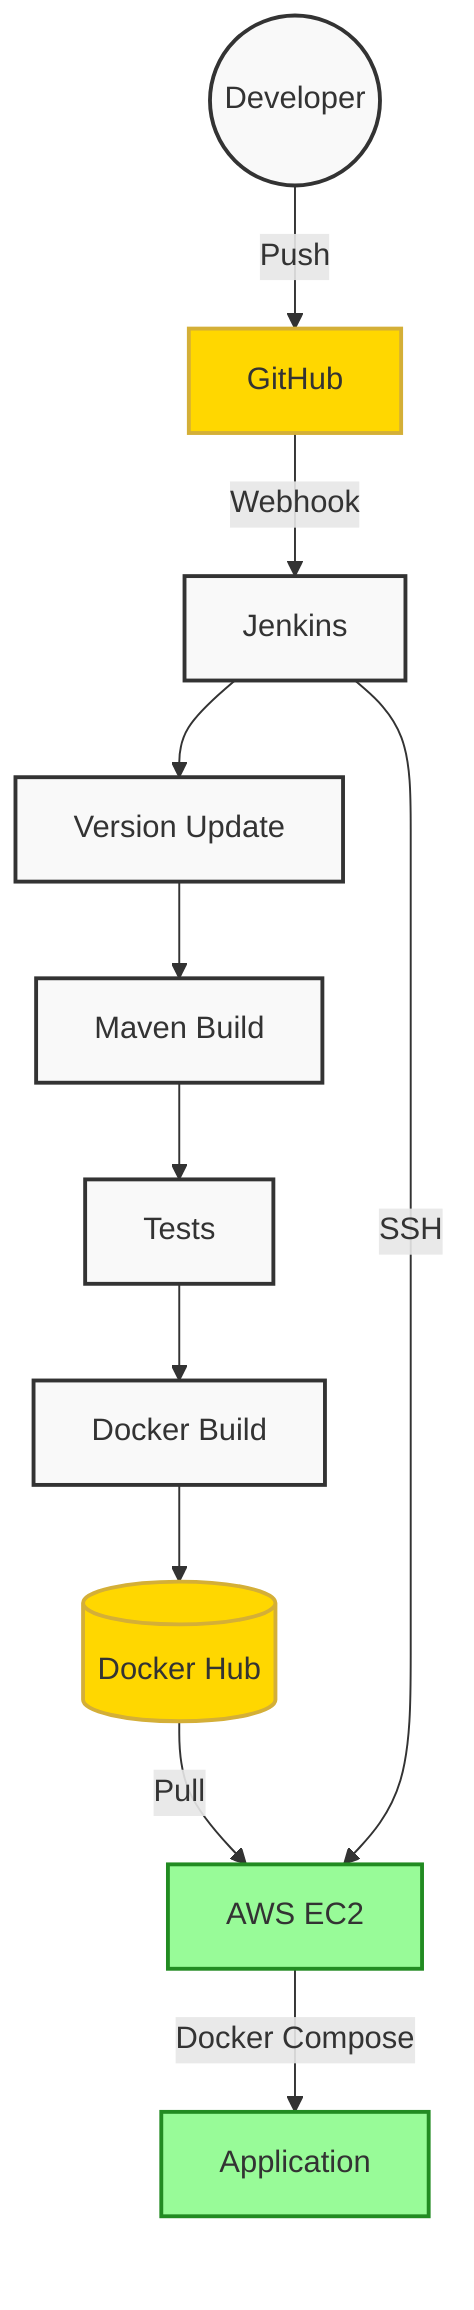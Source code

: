 graph TB
    Dev((Developer))-->|Push| Git[GitHub]
    Git-->|Webhook| J[Jenkins]
    J-->V[Version Update]
    V-->B[Maven Build]
    B-->T[Tests]
    T-->D[Docker Build]
    D-->DH[(Docker Hub)]
    DH-->|Pull| EC2[AWS EC2]
    J-->|SSH| EC2
    EC2-->|Docker Compose| App[Application]

    classDef default fill:#f9f9f9,stroke:#333,stroke-width:2px;
    classDef storage fill:#ffd700,stroke:#d4af37;
    classDef deploy fill:#98fb98,stroke:#228b22;
    
    class Git,DH storage
    class EC2,App deploy